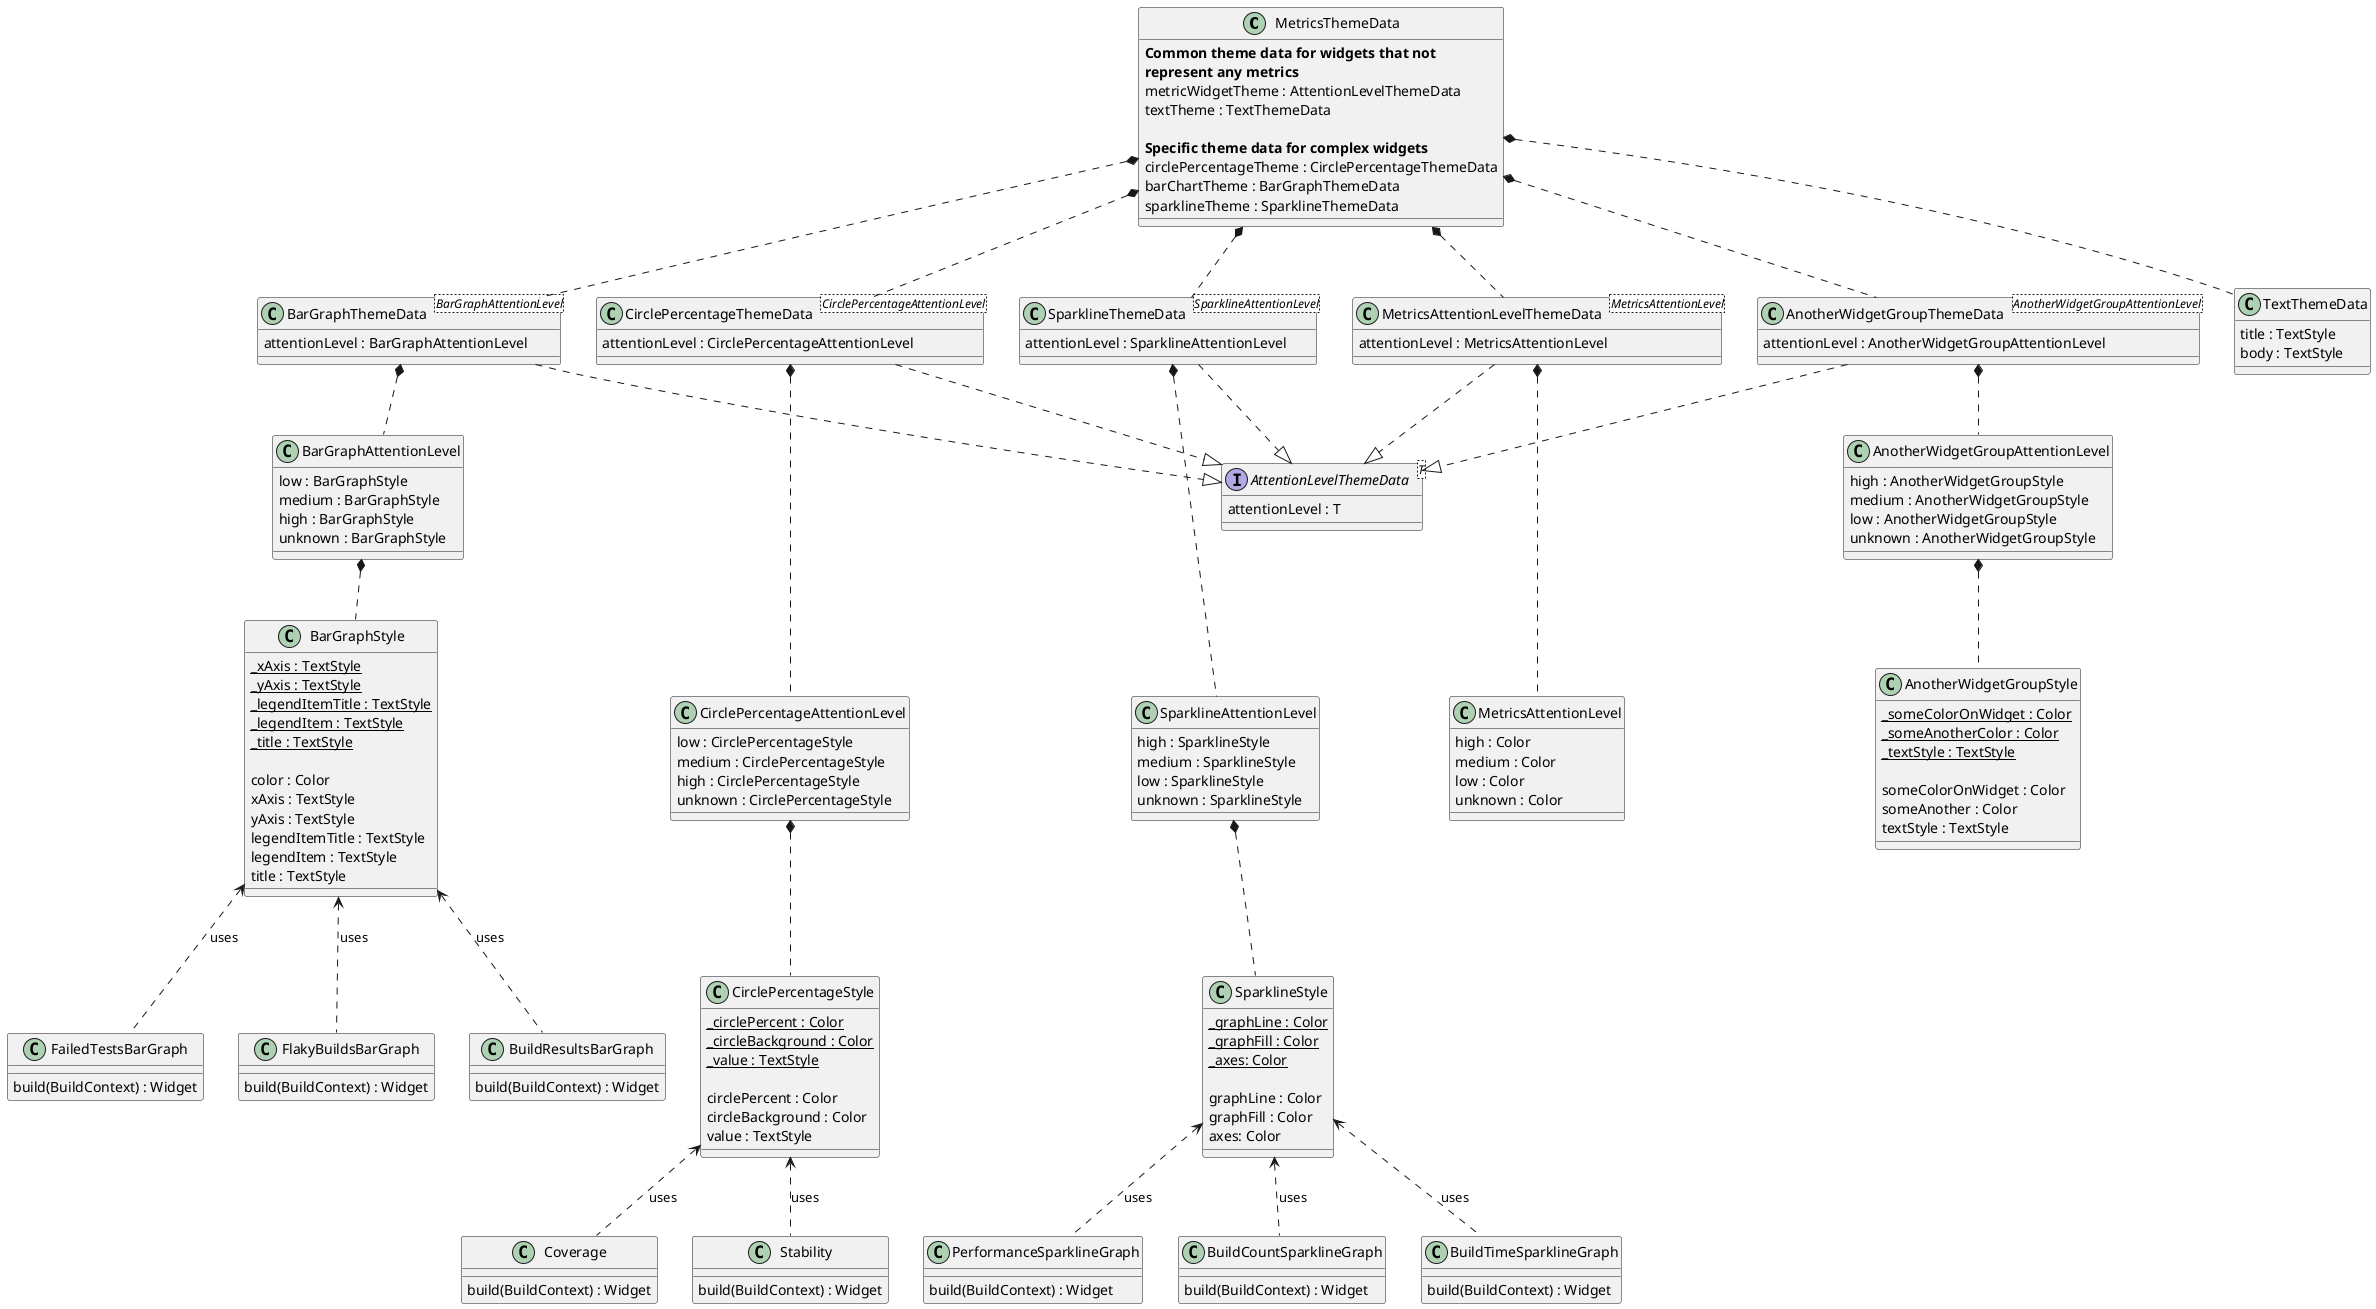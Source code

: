 @startuml theme_data_class_diagram

class MetricsThemeData {
    **Common theme data for widgets that not**
    **represent any metrics**
    metricWidgetTheme : AttentionLevelThemeData
    textTheme : TextThemeData

    **Specific theme data for complex widgets**
    circlePercentageTheme : CirclePercentageThemeData
    barChartTheme : BarGraphThemeData
    sparklineTheme : SparklineThemeData
}

interface AttentionLevelThemeData<T> {
    attentionLevel : T
}

class BarGraphThemeData<BarGraphAttentionLevel> {
    attentionLevel : BarGraphAttentionLevel
}

class BarGraphAttentionLevel {
    low : BarGraphStyle
    medium : BarGraphStyle
    high : BarGraphStyle
    unknown : BarGraphStyle
}

class BarGraphStyle {
    {static} _xAxis : TextStyle
    {static} _yAxis : TextStyle
    {static} _legendItemTitle : TextStyle
    {static} _legendItem : TextStyle
    {static} _title : TextStyle

    color : Color
    xAxis : TextStyle
    yAxis : TextStyle
    legendItemTitle : TextStyle
    legendItem : TextStyle
    title : TextStyle
}

class CirclePercentageThemeData<CirclePercentageAttentionLevel> {
    attentionLevel : CirclePercentageAttentionLevel
}

class CirclePercentageAttentionLevel {
    low : CirclePercentageStyle
    medium : CirclePercentageStyle
    high : CirclePercentageStyle
    unknown : CirclePercentageStyle
}

class CirclePercentageStyle {
    {static} _circlePercent : Color
    {static} _circleBackground : Color
    {static} _value : TextStyle

    circlePercent : Color
    circleBackground : Color
    value : TextStyle
}

class SparklineThemeData<SparklineAttentionLevel> {
    attentionLevel : SparklineAttentionLevel
}

class SparklineAttentionLevel {
    high : SparklineStyle
    medium : SparklineStyle
    low : SparklineStyle
    unknown : SparklineStyle
}

class SparklineStyle {
    {static} _graphLine : Color
    {static} _graphFill : Color
    {static} _axes: Color

    graphLine : Color
    graphFill : Color
    axes: Color
}

class AnotherWidgetGroupThemeData<AnotherWidgetGroupAttentionLevel> {
    attentionLevel : AnotherWidgetGroupAttentionLevel
}

class AnotherWidgetGroupAttentionLevel {
    high : AnotherWidgetGroupStyle
    medium : AnotherWidgetGroupStyle
    low : AnotherWidgetGroupStyle
    unknown : AnotherWidgetGroupStyle
}

class AnotherWidgetGroupStyle {
    {static} _someColorOnWidget : Color
    {static} _someAnotherColor : Color
    {static} _textStyle : TextStyle

    someColorOnWidget : Color
    someAnother : Color
    textStyle : TextStyle
}

class TextThemeData {
    title : TextStyle
    body : TextStyle
}

class MetricsAttentionLevelThemeData<MetricsAttentionLevel> {
    attentionLevel : MetricsAttentionLevel
}

class MetricsAttentionLevel {
    high : Color
    medium : Color
    low : Color
    unknown : Color
}

class PerformanceSparklineGraph {
    build(BuildContext) : Widget
}

class BuildCountSparklineGraph {
    build(BuildContext) : Widget
}

class BuildTimeSparklineGraph {
    build(BuildContext) : Widget
}

class FailedTestsBarGraph {
    build(BuildContext) : Widget
}

class FlakyBuildsBarGraph {
    build(BuildContext) : Widget
}

class BuildResultsBarGraph {
    build(BuildContext) : Widget
}

class Stability {
    build(BuildContext) : Widget
}

class Coverage {
    build(BuildContext) : Widget
}

MetricsThemeData *.. MetricsAttentionLevelThemeData
MetricsThemeData *.. TextThemeData
MetricsThemeData *.. SparklineThemeData
MetricsThemeData *.. CirclePercentageThemeData
MetricsThemeData *.. BarGraphThemeData
MetricsThemeData *.. AnotherWidgetGroupThemeData

BarGraphThemeData ..|> AttentionLevelThemeData
BarGraphThemeData *.. BarGraphAttentionLevel
BarGraphAttentionLevel *.. BarGraphStyle

CirclePercentageThemeData ..|> AttentionLevelThemeData
CirclePercentageThemeData *... CirclePercentageAttentionLevel
CirclePercentageAttentionLevel *.. CirclePercentageStyle

SparklineThemeData ..|> AttentionLevelThemeData
SparklineThemeData *... SparklineAttentionLevel
SparklineAttentionLevel *.. SparklineStyle

AnotherWidgetGroupThemeData ..|> AttentionLevelThemeData
AnotherWidgetGroupThemeData *.. AnotherWidgetGroupAttentionLevel
AnotherWidgetGroupAttentionLevel *.. AnotherWidgetGroupStyle

MetricsAttentionLevelThemeData ..|> AttentionLevelThemeData
MetricsAttentionLevelThemeData *... MetricsAttentionLevel

PerformanceSparklineGraph .up.> SparklineStyle : uses
BuildCountSparklineGraph .up.> SparklineStyle : uses
BuildTimeSparklineGraph .up.> SparklineStyle : uses

FailedTestsBarGraph .up.> BarGraphStyle : uses
FlakyBuildsBarGraph .up.> BarGraphStyle : uses
BuildResultsBarGraph .up.> BarGraphStyle : uses

Coverage .up.> CirclePercentageStyle : uses
Stability .up.> CirclePercentageStyle : uses

@enduml
